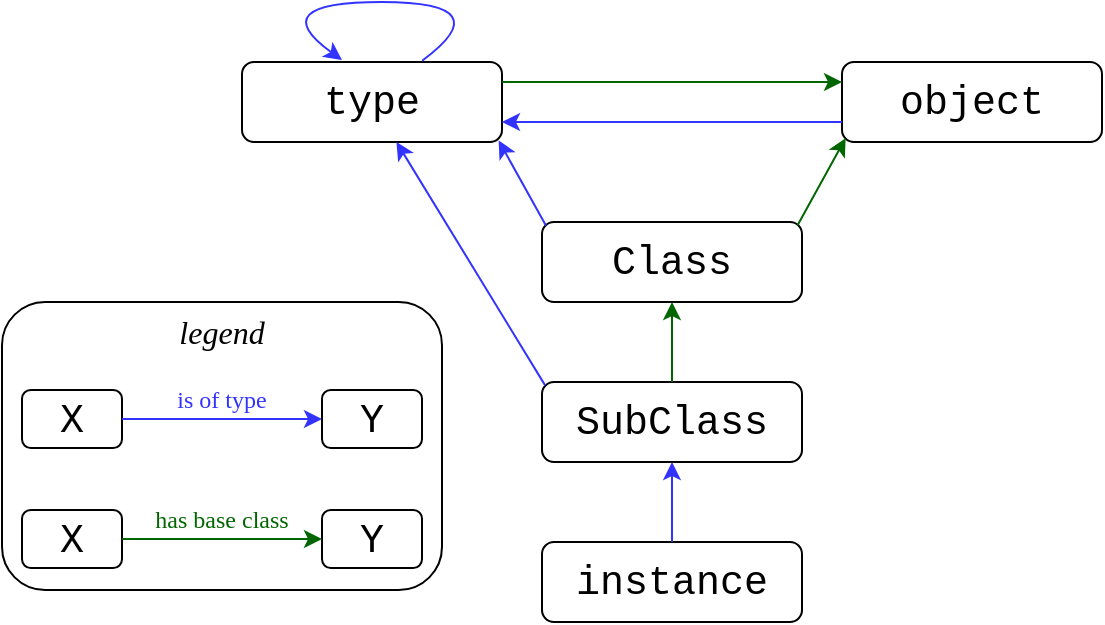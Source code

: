 <mxfile>
    <diagram id="YO9QdF3k3n2qPGPZ6pJF" name="Page-1">
        <mxGraphModel dx="1293" dy="926" grid="1" gridSize="10" guides="1" tooltips="1" connect="1" arrows="1" fold="1" page="1" pageScale="1" pageWidth="827" pageHeight="1169" math="0" shadow="0">
            <root>
                <mxCell id="0"/>
                <mxCell id="1" parent="0"/>
                <mxCell id="2" value="&lt;font style=&quot;font-size: 20px;&quot; face=&quot;Courier New&quot;&gt;type&lt;/font&gt;" style="rounded=1;whiteSpace=wrap;html=1;" parent="1" vertex="1">
                    <mxGeometry x="210" y="40" width="130" height="40" as="geometry"/>
                </mxCell>
                <mxCell id="3" value="&lt;font face=&quot;Courier New&quot;&gt;&lt;span style=&quot;font-size: 20px;&quot;&gt;Class&lt;/span&gt;&lt;/font&gt;" style="rounded=1;whiteSpace=wrap;html=1;" parent="1" vertex="1">
                    <mxGeometry x="360" y="120" width="130" height="40" as="geometry"/>
                </mxCell>
                <mxCell id="4" value="&lt;font style=&quot;font-size: 20px;&quot; face=&quot;Courier New&quot;&gt;SubClass&lt;/font&gt;&lt;span style=&quot;color: rgba(0, 0, 0, 0); font-family: monospace; font-size: 0px; text-align: start;&quot;&gt;%3CmxGraphModel%3E%3Croot%3E%3CmxCell%20id%3D%220%22%2F%3E%3CmxCell%20id%3D%221%22%20parent%3D%220%22%2F%3E%3CmxCell%20id%3D%222%22%20value%3D%22%26lt%3Bfont%20style%3D%26quot%3Bfont-size%3A%2020px%3B%26quot%3B%20face%3D%26quot%3BCourier%20New%26quot%3B%26gt%3Btype%26lt%3B%2Ffont%26gt%3B%22%20style%3D%22rounded%3D1%3BwhiteSpace%3Dwrap%3Bhtml%3D1%3B%22%20vertex%3D%221%22%20parent%3D%221%22%3E%3CmxGeometry%20x%3D%22210%22%20y%3D%2240%22%20width%3D%22130%22%20height%3D%2240%22%20as%3D%22geometry%22%2F%3E%3C%2FmxCell%3E%3C%2Froot%3E%3C%2FmxGraphModel%3E&lt;/span&gt;" style="rounded=1;whiteSpace=wrap;html=1;" parent="1" vertex="1">
                    <mxGeometry x="360" y="200" width="130" height="40" as="geometry"/>
                </mxCell>
                <mxCell id="5" value="&lt;font face=&quot;Courier New&quot;&gt;&lt;span style=&quot;font-size: 20px;&quot;&gt;instance&lt;/span&gt;&lt;/font&gt;" style="rounded=1;whiteSpace=wrap;html=1;" parent="1" vertex="1">
                    <mxGeometry x="360" y="280" width="130" height="40" as="geometry"/>
                </mxCell>
                <mxCell id="6" value="" style="endArrow=classic;html=1;fontFamily=Courier New;fontSize=20;exitX=0.5;exitY=0;exitDx=0;exitDy=0;entryX=0.5;entryY=1;entryDx=0;entryDy=0;strokeColor=#3333FF;" parent="1" source="5" target="4" edge="1">
                    <mxGeometry width="50" height="50" relative="1" as="geometry">
                        <mxPoint x="390" y="350" as="sourcePoint"/>
                        <mxPoint x="440" y="300" as="targetPoint"/>
                    </mxGeometry>
                </mxCell>
                <mxCell id="7" value="" style="endArrow=classic;html=1;fontFamily=Courier New;fontSize=20;exitX=0.012;exitY=0.042;exitDx=0;exitDy=0;strokeColor=#3333FF;exitPerimeter=0;" parent="1" source="4" target="2" edge="1">
                    <mxGeometry width="50" height="50" relative="1" as="geometry">
                        <mxPoint x="355" y="200" as="sourcePoint"/>
                        <mxPoint x="355" y="160" as="targetPoint"/>
                    </mxGeometry>
                </mxCell>
                <mxCell id="8" value="" style="endArrow=classic;html=1;fontFamily=Courier New;fontSize=20;exitX=0.015;exitY=0.043;exitDx=0;exitDy=0;strokeColor=#3333FF;exitPerimeter=0;entryX=0.987;entryY=0.981;entryDx=0;entryDy=0;entryPerimeter=0;" parent="1" source="3" target="2" edge="1">
                    <mxGeometry width="50" height="50" relative="1" as="geometry">
                        <mxPoint x="371.56" y="211.68" as="sourcePoint"/>
                        <mxPoint x="297.219" y="90" as="targetPoint"/>
                    </mxGeometry>
                </mxCell>
                <mxCell id="10" value="" style="endArrow=classic;html=1;fontFamily=Courier New;fontSize=20;exitX=0.5;exitY=0;exitDx=0;exitDy=0;entryX=0.5;entryY=1;entryDx=0;entryDy=0;strokeColor=#006600;" parent="1" edge="1">
                    <mxGeometry width="50" height="50" relative="1" as="geometry">
                        <mxPoint x="425" y="200" as="sourcePoint"/>
                        <mxPoint x="425" y="160" as="targetPoint"/>
                    </mxGeometry>
                </mxCell>
                <mxCell id="11" value="&lt;font style=&quot;font-size: 20px;&quot; face=&quot;Courier New&quot;&gt;object&lt;/font&gt;" style="rounded=1;whiteSpace=wrap;html=1;" parent="1" vertex="1">
                    <mxGeometry x="510" y="40" width="130" height="40" as="geometry"/>
                </mxCell>
                <mxCell id="12" value="" style="endArrow=classic;html=1;fontFamily=Courier New;fontSize=20;exitX=0.983;exitY=0.04;exitDx=0;exitDy=0;strokeColor=#006600;entryX=0.014;entryY=0.952;entryDx=0;entryDy=0;exitPerimeter=0;entryPerimeter=0;" parent="1" source="3" target="11" edge="1">
                    <mxGeometry width="50" height="50" relative="1" as="geometry">
                        <mxPoint x="501.95" y="121.72" as="sourcePoint"/>
                        <mxPoint x="478.31" y="79.24" as="targetPoint"/>
                    </mxGeometry>
                </mxCell>
                <mxCell id="23" value="" style="endArrow=classic;html=1;fontFamily=Courier New;fontSize=20;exitX=0;exitY=0.75;exitDx=0;exitDy=0;strokeColor=#3333FF;entryX=1;entryY=0.75;entryDx=0;entryDy=0;" edge="1" parent="1" source="11" target="2">
                    <mxGeometry width="50" height="50" relative="1" as="geometry">
                        <mxPoint x="371.95" y="110.72" as="sourcePoint"/>
                        <mxPoint x="340" y="60" as="targetPoint"/>
                    </mxGeometry>
                </mxCell>
                <mxCell id="24" value="" style="endArrow=classic;html=1;fontFamily=Courier New;fontSize=20;exitX=1;exitY=0.25;exitDx=0;exitDy=0;strokeColor=#006600;entryX=0;entryY=0.25;entryDx=0;entryDy=0;" edge="1" parent="1" source="2" target="11">
                    <mxGeometry width="50" height="50" relative="1" as="geometry">
                        <mxPoint x="507.79" y="58.6" as="sourcePoint"/>
                        <mxPoint x="420" y="50" as="targetPoint"/>
                    </mxGeometry>
                </mxCell>
                <mxCell id="25" value="" style="curved=1;endArrow=classic;html=1;strokeColor=#3333FF;fontFamily=Courier New;fontSize=20;exitX=0.693;exitY=-0.016;exitDx=0;exitDy=0;exitPerimeter=0;" edge="1" parent="1">
                    <mxGeometry width="50" height="50" relative="1" as="geometry">
                        <mxPoint x="300.09" y="39.36" as="sourcePoint"/>
                        <mxPoint x="260" y="39" as="targetPoint"/>
                        <Array as="points">
                            <mxPoint x="340" y="10"/>
                            <mxPoint x="220" y="10"/>
                        </Array>
                    </mxGeometry>
                </mxCell>
                <mxCell id="26" value="" style="group" vertex="1" connectable="0" parent="1">
                    <mxGeometry x="90" y="160" width="220" height="144" as="geometry"/>
                </mxCell>
                <mxCell id="22" value="" style="rounded=1;whiteSpace=wrap;html=1;fontFamily=Verdana;fontSize=12;fontColor=#006600;strokeWidth=1;" parent="26" vertex="1">
                    <mxGeometry width="220" height="144" as="geometry"/>
                </mxCell>
                <mxCell id="13" value="&lt;font size=&quot;1&quot; face=&quot;Verdana&quot;&gt;&lt;i style=&quot;font-size: 16px;&quot;&gt;legend&lt;/i&gt;&lt;/font&gt;" style="text;html=1;strokeColor=none;fillColor=none;align=center;verticalAlign=middle;whiteSpace=wrap;rounded=0;fontFamily=Courier New;fontSize=20;" parent="26" vertex="1">
                    <mxGeometry x="80" width="60" height="30" as="geometry"/>
                </mxCell>
                <mxCell id="14" value="&lt;font face=&quot;Courier New&quot;&gt;&lt;span style=&quot;font-size: 20px;&quot;&gt;X&lt;/span&gt;&lt;/font&gt;" style="rounded=1;whiteSpace=wrap;html=1;" parent="26" vertex="1">
                    <mxGeometry x="10" y="44" width="50" height="29" as="geometry"/>
                </mxCell>
                <mxCell id="15" value="" style="endArrow=classic;html=1;fontFamily=Courier New;fontSize=20;exitX=1;exitY=0.5;exitDx=0;exitDy=0;strokeColor=#3333FF;entryX=0;entryY=0.5;entryDx=0;entryDy=0;" parent="26" source="14" target="16" edge="1">
                    <mxGeometry width="50" height="50" relative="1" as="geometry">
                        <mxPoint x="71.95" y="65.72" as="sourcePoint"/>
                        <mxPoint x="140" y="64" as="targetPoint"/>
                    </mxGeometry>
                </mxCell>
                <mxCell id="16" value="&lt;font face=&quot;Courier New&quot;&gt;&lt;span style=&quot;font-size: 20px;&quot;&gt;Y&lt;/span&gt;&lt;/font&gt;" style="rounded=1;whiteSpace=wrap;html=1;" parent="26" vertex="1">
                    <mxGeometry x="160" y="44" width="50" height="29" as="geometry"/>
                </mxCell>
                <mxCell id="17" value="&lt;font face=&quot;Courier New&quot;&gt;&lt;span style=&quot;font-size: 20px;&quot;&gt;X&lt;/span&gt;&lt;/font&gt;" style="rounded=1;whiteSpace=wrap;html=1;" parent="26" vertex="1">
                    <mxGeometry x="10" y="104" width="50" height="29" as="geometry"/>
                </mxCell>
                <mxCell id="18" value="&lt;font face=&quot;Courier New&quot;&gt;&lt;span style=&quot;font-size: 20px;&quot;&gt;Y&lt;/span&gt;&lt;/font&gt;" style="rounded=1;whiteSpace=wrap;html=1;" parent="26" vertex="1">
                    <mxGeometry x="160" y="104" width="50" height="29" as="geometry"/>
                </mxCell>
                <mxCell id="19" value="" style="endArrow=classic;html=1;fontFamily=Courier New;fontSize=20;exitX=1;exitY=0.5;exitDx=0;exitDy=0;strokeColor=#006600;entryX=0;entryY=0.5;entryDx=0;entryDy=0;" parent="26" source="17" target="18" edge="1">
                    <mxGeometry width="50" height="50" relative="1" as="geometry">
                        <mxPoint x="81.95" y="125.72" as="sourcePoint"/>
                        <mxPoint x="58.31" y="83.24" as="targetPoint"/>
                    </mxGeometry>
                </mxCell>
                <mxCell id="20" value="&lt;font style=&quot;font-size: 12px;&quot; color=&quot;#3333ff&quot;&gt;is of type&lt;/font&gt;" style="text;html=1;strokeColor=none;fillColor=none;align=center;verticalAlign=middle;whiteSpace=wrap;rounded=0;fontFamily=Verdana;fontSize=20;" parent="26" vertex="1">
                    <mxGeometry x="60" y="30" width="100" height="30" as="geometry"/>
                </mxCell>
                <mxCell id="21" value="&lt;font color=&quot;#006600&quot; style=&quot;font-size: 12px;&quot;&gt;has base class&lt;/font&gt;" style="text;html=1;strokeColor=none;fillColor=none;align=center;verticalAlign=middle;whiteSpace=wrap;rounded=0;fontFamily=Verdana;fontSize=20;" parent="26" vertex="1">
                    <mxGeometry x="60" y="90" width="100" height="30" as="geometry"/>
                </mxCell>
            </root>
        </mxGraphModel>
    </diagram>
</mxfile>